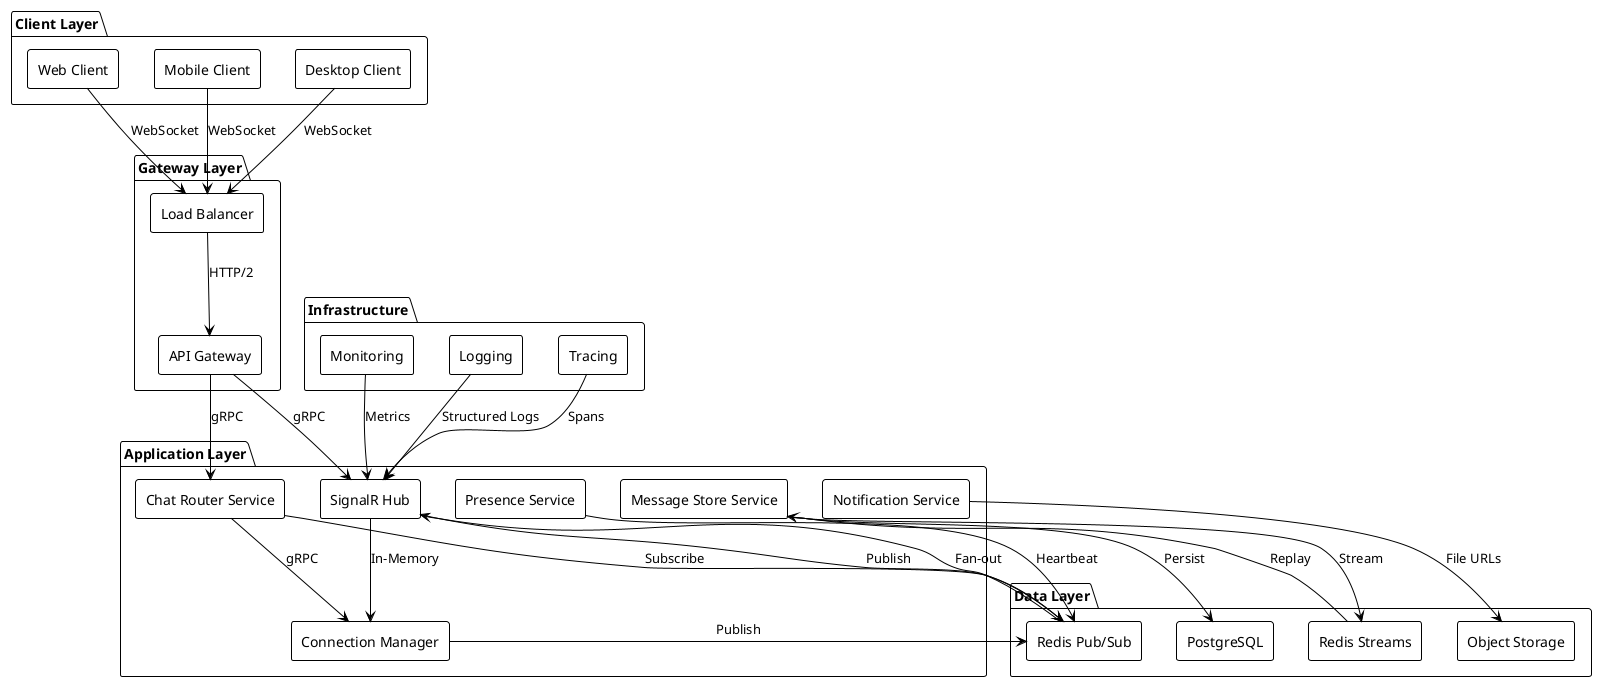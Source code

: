 @startuml "High-Level Architecture"
!theme plain
skinparam backgroundColor #FFFFFF
skinparam componentStyle rectangle

package "Client Layer" {
    [Web Client] as WC
    [Mobile Client] as MC
    [Desktop Client] as DC
}

package "Gateway Layer" {
    [Load Balancer] as LB
    [API Gateway] as AG
}

package "Application Layer" {
    [SignalR Hub] as SH
    [Chat Router Service] as CR
    [Connection Manager] as CM
    [Presence Service] as PS
    [Message Store Service] as MS
    [Notification Service] as NS
}

package "Data Layer" {
    [Redis Pub/Sub] as RP
    [Redis Streams] as RS
    [PostgreSQL] as PG
    [Object Storage] as OS
}

package "Infrastructure" {
    [Monitoring] as MON
    [Logging] as LOG
    [Tracing] as TRACE
}

WC --> LB : WebSocket
MC --> LB : WebSocket
DC --> LB : WebSocket

LB --> AG : HTTP/2
AG --> SH : gRPC
AG --> CR : gRPC

SH --> CM : In-Memory
SH --> RP : Publish
CR --> RP : Subscribe
CR --> CM : gRPC
CM --> RP : Publish

PS --> RP : Heartbeat
MS --> PG : Persist
MS --> RS : Stream
NS --> OS : File URLs

RP --> SH : Fan-out
RS --> MS : Replay

MON --> SH : Metrics
LOG --> SH : Structured Logs
TRACE --> SH : Spans
@enduml

@startuml "Sequence Diagram - Send Message"
!theme plain
skinparam backgroundColor #FFFFFF

actor User
participant "SignalR Hub" as SH
participant "Chat Router" as CR
participant "Redis Pub/Sub" as RP
participant "Connection Manager" as CM
participant "Message Store" as MS
participant "PostgreSQL" as PG

User -> SH: SendMessage(text, roomId)
activate SH

SH -> SH: Validate JWT
SH -> SH: Rate Limit Check
SH -> CR: RouteMessage(gRPC)
activate CR

CR -> CR: Apply ACL
CR -> CR: Generate ULID
CR -> MS: StoreMessage()
activate MS
MS -> PG: INSERT INTO messages
MS -> MS: Outbox Pattern
deactivate MS

CR -> RP: Publish to chat:{tenant}:{room}
activate RP

loop For each connection in room
    RP -> CM: Fan-out message
    activate CM
    CM -> SH: Push to WebSocket
    SH -> User: Message delivered
    deactivate CM
end

deactivate RP

SH -> User: AckMessage(ulid, status)
deactivate CR
deactivate SH
@enduml

@startuml "Sequence Diagram - Join Room"
!theme plain
skinparam backgroundColor #FFFFFF

actor User
participant "SignalR Hub" as SH
participant "Chat Router" as CR
participant "Redis Pub/Sub" as RP
participant "Connection Manager" as CM
participant "Presence Service" as PS
participant "Message Store" as MS

User -> SH: JoinRoom(roomId)
activate SH

SH -> SH: Validate JWT
SH -> SH: Check room access
SH -> CR: JoinRoom(gRPC)
activate CR

CR -> CR: Validate membership
CR -> PS: UpdatePresence(userId, roomId, online)
activate PS
PS -> PS: Redis SET + TTL
deactivate PS

CR -> RP: Publish presence:{tenant}
activate RP
RP -> SH: Notify room members
deactivate RP

SH -> SH: Add to SignalR group
SH -> MS: GetRecentMessages(roomId, limit)
activate MS
MS -> MS: Query with pagination
deactivate MS

SH -> User: RoomJoined + recent messages
SH -> User: PresenceUpdate(online users)
deactivate CR
deactivate SH
@enduml

@startuml "Connection Management & Sharding"
!theme plain
skinparam backgroundColor #FFFFFF

package "Load Balancer" {
    [Nginx/Envoy] as LB
}

package "SignalR Instances" {
    [Instance 1] as I1
    [Instance 2] as I2
    [Instance 3] as I3
}

package "Connection Manager" {
    [Shard 1] as S1
    [Shard 2] as S2
    [Shard 3] as S3
}

package "Redis Backplane" {
    [Redis Cluster] as RC
}

LB -> I1 : Sticky Session\nroomHash(userId) % 3 = 0
LB -> I2 : Sticky Session\nroomHash(userId) % 3 = 1
LB -> I3 : Sticky Session\nroomHash(userId) % 3 = 2

I1 -> S1 : Connection mapping
I2 -> S2 : Connection mapping
I3 -> S3 : Connection mapping

S1 -> RC : Publish updates
S2 -> RC : Publish updates
S3 -> RC : Publish updates

RC -> I1 : Fan-out to all instances
RC -> I2 : Fan-out to all instances
RC -> I3 : Fan-out to all instances
@enduml

@startuml "Redis Data Structure"
!theme plain
skinparam backgroundColor #FFFFFF

package "Redis Keys & Data Types" {
    
    package "Pub/Sub Channels" {
        [chat:{tenant}:{room}] as CHAT
        [presence:{tenant}] as PRESENCE
        [typing:{tenant}:{room}] as TYPING
    }
    
    package "Streams" {
        [chatlog:{tenant}] as STREAM
        note right : MAXLEN ~ 10M\nRetention: 7 days
    }
    
    package "Sets" {
        [online:{tenant}:{room}] as ONLINE
        note right : TTL: 15s\nMembers: userIds
    }
    
    package "Sorted Sets" {
        [typing:{tenant}:{room}] as TYPING_SET
        note right : Score: timestamp\nTTL: 5s
    }
    
    package "Hash Maps" {
        [user:{userId}] as USER
        note right : Fields: tenant, roles, lastSeen
    }
    
    package "String Keys" {
        [jwt:deny:{jti}] as JWT_DENY
        note right : TTL: 30 days\nValue: revoked timestamp
    }
}

CHAT --> STREAM : Message persistence
PRESENCE --> ONLINE : Update online status
TYPING --> TYPING_SET : Track typing state
USER --> PRESENCE : User metadata
JWT_DENY --> USER : Authentication
@enduml

@startuml "Database Schema"
!theme plain
skinparam backgroundColor #FFFFFF

entity "tenants" {
    * id : UUID
    --
    * name : VARCHAR(100)
    * domain : VARCHAR(255)
    * status : ENUM
    * created_at : TIMESTAMP
    * updated_at : TIMESTAMP
    --
    INDEX idx_domain (domain)
    INDEX idx_status (status)
}

entity "users" {
    * id : UUID
    --
    * tenant_id : UUID
    * email : VARCHAR(255)
    * username : VARCHAR(100)
    * status : ENUM
    * created_at : TIMESTAMP
    * updated_at : TIMESTAMP
    --
    INDEX idx_tenant_email (tenant_id, email)
    INDEX idx_tenant_username (tenant_id, username)
}

entity "rooms" {
    * id : VARCHAR(100)
    --
    * tenant_id : UUID
    * name : VARCHAR(255)
    * type : ENUM
    * created_by : UUID
    * created_at : TIMESTAMP
    * updated_at : TIMESTAMP
    --
    INDEX idx_tenant_type (tenant_id, type)
    INDEX idx_created_by (created_by)
}

entity "memberships" {
    * id : UUID
    --
    * tenant_id : UUID
    * room_id : VARCHAR(100)
    * user_id : UUID
    * role : ENUM
    * joined_at : TIMESTAMP
    --
    INDEX idx_tenant_room (tenant_id, room_id)
    INDEX idx_user_rooms (user_id)
    UNIQUE idx_unique_membership (tenant_id, room_id, user_id)
}

entity "messages" {
    * id : VARCHAR(26)
    --
    * tenant_id : UUID
    * room_id : VARCHAR(100)
    * sender_id : UUID
    * message_type : ENUM
    * content : TEXT
    * metadata : JSONB
    * created_at : BIGINT
    * updated_at : TIMESTAMP
    --
    INDEX idx_tenant_room_time (tenant_id, room_id, created_at DESC)
    INDEX idx_sender_time (sender_id, created_at DESC)
    INDEX idx_metadata (metadata) USING GIN
}

entity "receipts" {
    * id : UUID
    --
    * tenant_id : UUID
    * room_id : VARCHAR(100)
    * user_id : UUID
    * message_id : VARCHAR(26)
    * receipt_type : ENUM
    * created_at : TIMESTAMP
    --
    INDEX idx_tenant_room_user (tenant_id, room_id, user_id)
    INDEX idx_message_receipts (message_id)
}

entity "outbox" {
    * id : UUID
    --
    * tenant_id : UUID
    * topic : VARCHAR(100)
    * payload : JSONB
    * status : ENUM
    * retry_count : INTEGER
    * created_at : TIMESTAMP
    * dispatched_at : TIMESTAMP
    --
    INDEX idx_tenant_topic_status (tenant_id, topic, status)
    INDEX idx_created_at (created_at)
}

tenants ||--o{ users : has
tenants ||--o{ rooms : contains
users ||--o{ memberships : belongs_to
rooms ||--o{ memberships : has
users ||--o{ messages : sends
rooms ||--o{ messages : contains
messages ||--o{ receipts : generates
tenants ||--o{ outbox : publishes
@enduml

@startuml "Rate Limiting & Backpressure"
!theme plain
skinparam backgroundColor #FFFFFF

package "Rate Limiting Layers" {
    
    package "Per-Connection" {
        [Token Bucket] as TB_CONN
        note right : 20 msg/s\nBurst: 40
    }
    
    package "Per-User" {
        [Token Bucket] as TB_USER
        note right : 100 msg/s\nBurst: 500
    }
    
    package "Per-Tenant" {
        [Token Bucket] as TB_TENANT
        note right : 200 msg/s\nBurst: 1000
    }
}

package "Queue Management" {
    [Connection Queue] as CQ
    [User Queue] as UQ
    [Tenant Queue] as TQ
    
    note right of CQ : Max: 1k pending\nDrop policy: LIFO
    note right of UQ : Max: 5k pending\nDrop policy: FIFO
    note right of TQ : Max: 50k pending\nDrop policy: Priority
}

package "Backpressure Handling" {
    [Slow Consumer Detector] as SCD
    [Connection Closer] as CC
    [Circuit Breaker] as CB
}

TB_CONN --> CQ : Check tokens
TB_USER --> UQ : Check tokens
TB_TENANT --> TQ : Check tokens

CQ --> SCD : Monitor queue depth
UQ --> SCD : Monitor queue depth
TQ --> SCD : Monitor queue depth

SCD --> CC : Close slow connections
SCD --> CB : Open circuit if needed

CC --> CC : Send close frame 1008\n(Connection timeout)
CB --> CB : Reject new requests\nuntil recovery
@enduml

@startuml "Security & Authentication Flow"
!theme plain
skinparam backgroundColor #FFFFFF

actor User
participant "Client SDK" as SDK
participant "Load Balancer" as LB
participant "SignalR Hub" as SH
participant "JWT Validator" as JWT
participant "Redis" as REDIS

User -> SDK : Login(credentials)
activate SDK

SDK -> SDK : Store JWT token
SDK -> LB : WebSocket upgrade\nSec-WebSocket-Protocol: bearer
activate LB

LB -> SH : Forward upgrade request
activate SH

SH -> JWT : Validate JWT token
activate JWT

JWT -> JWT : Verify signature
JWT -> JWT : Check expiration
JWT -> JWT : Validate claims
JWT -> REDIS : Check revocation list
activate REDIS

alt Token revoked
    REDIS -> JWT : Found in deny list
    JWT -> SH : Validation failed
    SH -> SDK : Connection rejected
    deactivate SH
    deactivate LB
    deactivate SDK
else Token valid
    REDIS -> JWT : Not in deny list
    JWT -> SH : Validation successful
    JWT -> SH : User context
    
    SH -> SH : Extract tenant, roles
    SH -> SH : Create connection context
    SH -> SDK : Connection accepted
    
    loop Every 15 seconds
        SDK -> SH : Presence heartbeat
        SH -> REDIS : Update online status
    end
    
    deactivate JWT
    deactivate REDIS
end

deactivate SH
deactivate LB
deactivate SDK
@enduml

@startuml "Observability & Monitoring"
!theme plain
skinparam backgroundColor #FFFFFF

package "Application Metrics" {
    [SignalR Hub] as SH
    [Chat Router] as CR
    [Connection Manager] as CM
}

package "Infrastructure Metrics" {
    [System] as SYS
    [Redis] as REDIS
    [PostgreSQL] as PG
}

package "Business Metrics" {
    [Active Users] as AU
    [Message Volume] as MV
    [Delivery Success] as DS
}

package "Monitoring Stack" {
    [Prometheus] as PROM
    [Grafana] as GRAF
    [Jaeger] as JAEGER
    [ELK Stack] as ELK
}

SH --> PROM : ws_active_conns\nmsg_ingress_rate\nack_latency_ms
CR --> PROM : fanout_latency_ms\nrate_limit_hits\nacl_violations
CM --> PROM : connection_errors\nslow_consumer_kills

SYS --> PROM : cpu_usage\nmemory_usage\nfile_descriptors
REDIS --> PROM : ops_per_sec\nmemory_usage\nconnection_count
PG --> PROM : active_connections\nquery_latency\ntransaction_rate

AU --> PROM : concurrent_users\nusers_per_tenant
MV --> PROM : messages_per_hour\nmessages_per_room
DS --> PROM : delivery_success_rate\nack_timeout_rate

PROM --> GRAF : Time series data
GRAF --> GRAF : Dashboards & Alerts

SH --> JAEGER : Distributed traces
CR --> JAEGER : Distributed traces
CM --> JAEGER : Distributed traces

SH --> ELK : Structured logs
CR --> ELK : Structured logs
CM --> ELK : Structured logs

GRAF --> GRAF : Alert Rules:\n- p95 ack_latency > 150ms\n- Redis lag > 5s\n- Error rate > 1%
@enduml
